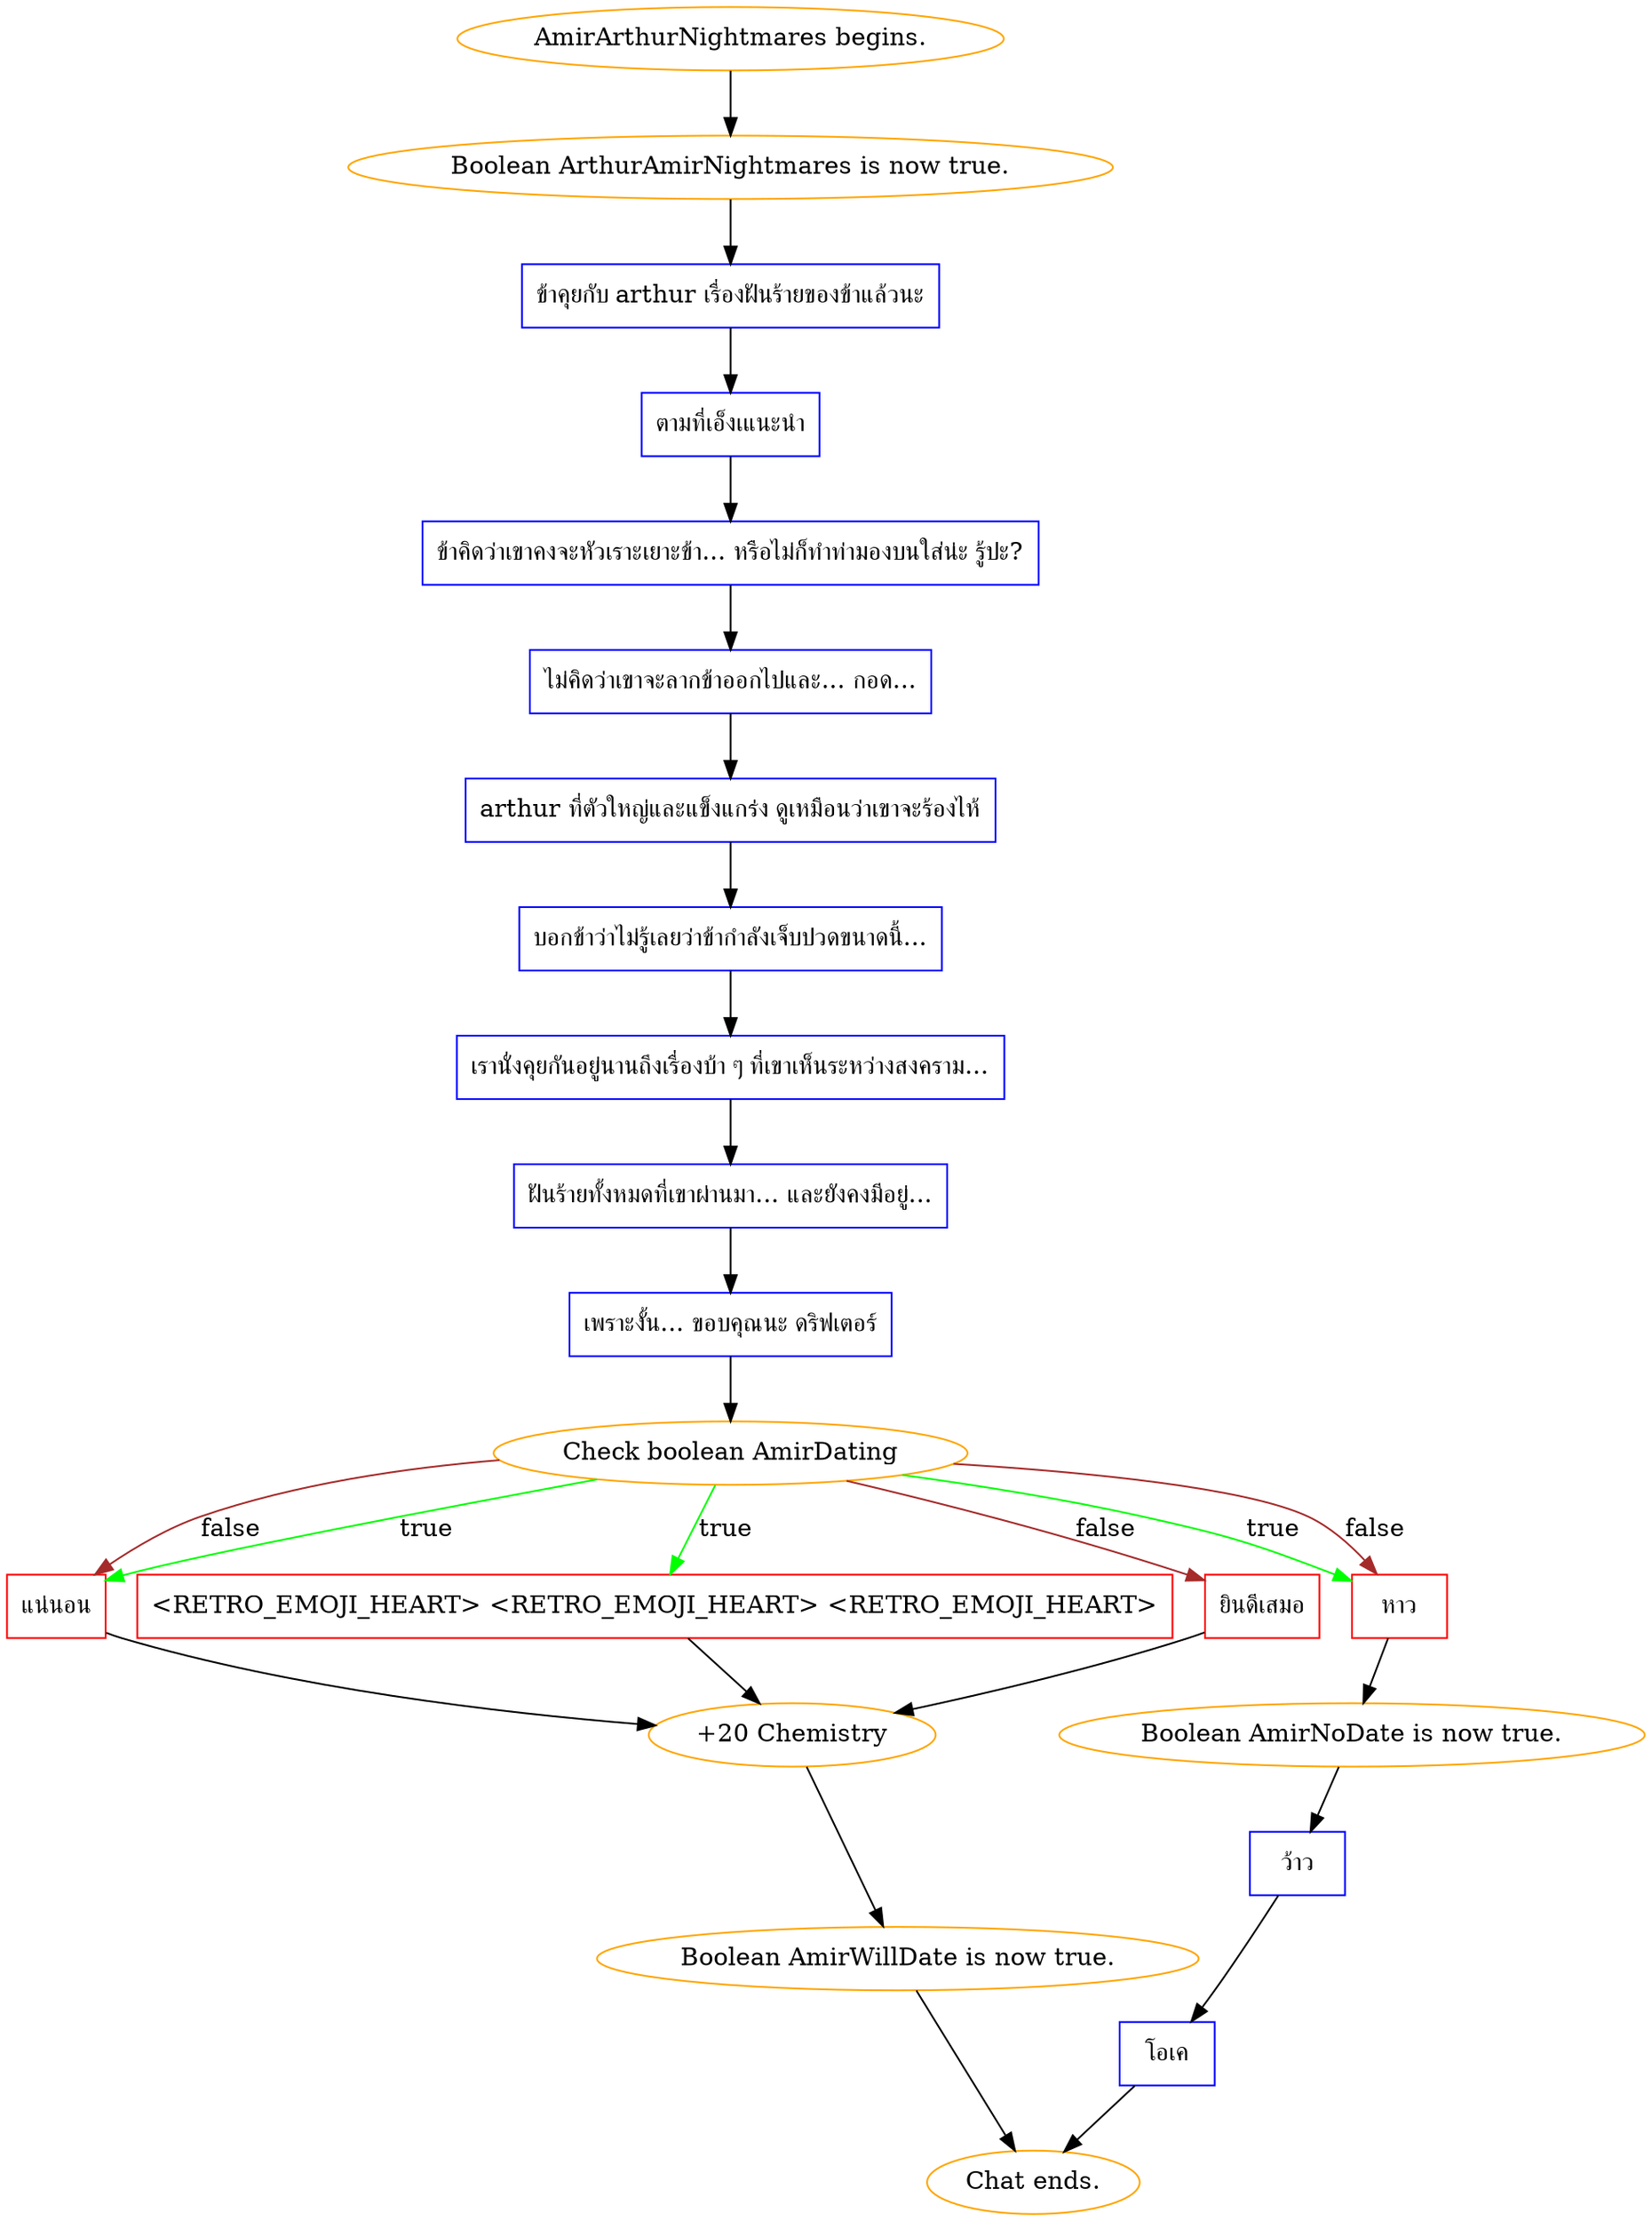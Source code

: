 digraph {
	"AmirArthurNightmares begins." [color=orange];
		"AmirArthurNightmares begins." -> j1576254915;
	j1576254915 [label="Boolean ArthurAmirNightmares is now true.",color=orange];
		j1576254915 -> j163551091;
	j163551091 [label="ข้าคุยกับ arthur เรื่องฝันร้ายของข้าแล้วนะ",shape=box,color=blue];
		j163551091 -> j2871837128;
	j2871837128 [label="ตามที่เอ็งเแนะนำ",shape=box,color=blue];
		j2871837128 -> j2293969593;
	j2293969593 [label="ข้าคิดว่าเขาคงจะหัวเราะเยาะข้า... หรือไม่ก็ทำท่ามองบนใส่น่ะ รู้ปะ?",shape=box,color=blue];
		j2293969593 -> j2718678390;
	j2718678390 [label="ไม่คิดว่าเขาจะลากข้าออกไปและ... กอด...",shape=box,color=blue];
		j2718678390 -> j621176932;
	j621176932 [label="arthur ที่ตัวใหญ่และแข็งแกร่ง ดูเหมือนว่าเขาจะร้องไห้",shape=box,color=blue];
		j621176932 -> j1160116053;
	j1160116053 [label="บอกข้าว่าไม่รู้เลยว่าข้ากำลังเจ็บปวดขนาดนี้...",shape=box,color=blue];
		j1160116053 -> j3557073099;
	j3557073099 [label="เรานั่งคุยกันอยู่นานถึงเรื่องบ้า ๆ ที่เขาเห็นระหว่างสงคราม...",shape=box,color=blue];
		j3557073099 -> j494347992;
	j494347992 [label="ฝันร้ายทั้งหมดที่เขาผ่านมา... และยังคงมีอยู่...",shape=box,color=blue];
		j494347992 -> j276839906;
	j276839906 [label="เพราะงั้น... ขอบคุณนะ ดริฟเตอร์",shape=box,color=blue];
		j276839906 -> j4217290168;
	j4217290168 [label="Check boolean AmirDating",color=orange];
		j4217290168 -> j2423123349 [label=true,color=green];
		j4217290168 -> j3084775713 [label=true,color=green];
		j4217290168 -> j1719872611 [label=true,color=green];
		j4217290168 -> j3084775713 [label=false,color=brown];
		j4217290168 -> j1719872611 [label=false,color=brown];
		j4217290168 -> j3925645973 [label=false,color=brown];
	j2423123349 [label="<RETRO_EMOJI_HEART> <RETRO_EMOJI_HEART> <RETRO_EMOJI_HEART>",shape=box,color=red];
		j2423123349 -> j2302460036;
	j3084775713 [label="แน่นอน",shape=box,color=red];
		j3084775713 -> j2302460036;
	j1719872611 [label="หาว",shape=box,color=red];
		j1719872611 -> j1668574658;
	j3925645973 [label="ยินดีเสมอ",shape=box,color=red];
		j3925645973 -> j2302460036;
	j2302460036 [label="+20 Chemistry",color=orange];
		j2302460036 -> j661208215;
	j1668574658 [label="Boolean AmirNoDate is now true.",color=orange];
		j1668574658 -> j2633442857;
	j661208215 [label="Boolean AmirWillDate is now true.",color=orange];
		j661208215 -> "Chat ends.";
	j2633442857 [label="ว้าว",shape=box,color=blue];
		j2633442857 -> j3865892218;
	"Chat ends." [color=orange];
	j3865892218 [label="โอเค",shape=box,color=blue];
		j3865892218 -> "Chat ends.";
}
